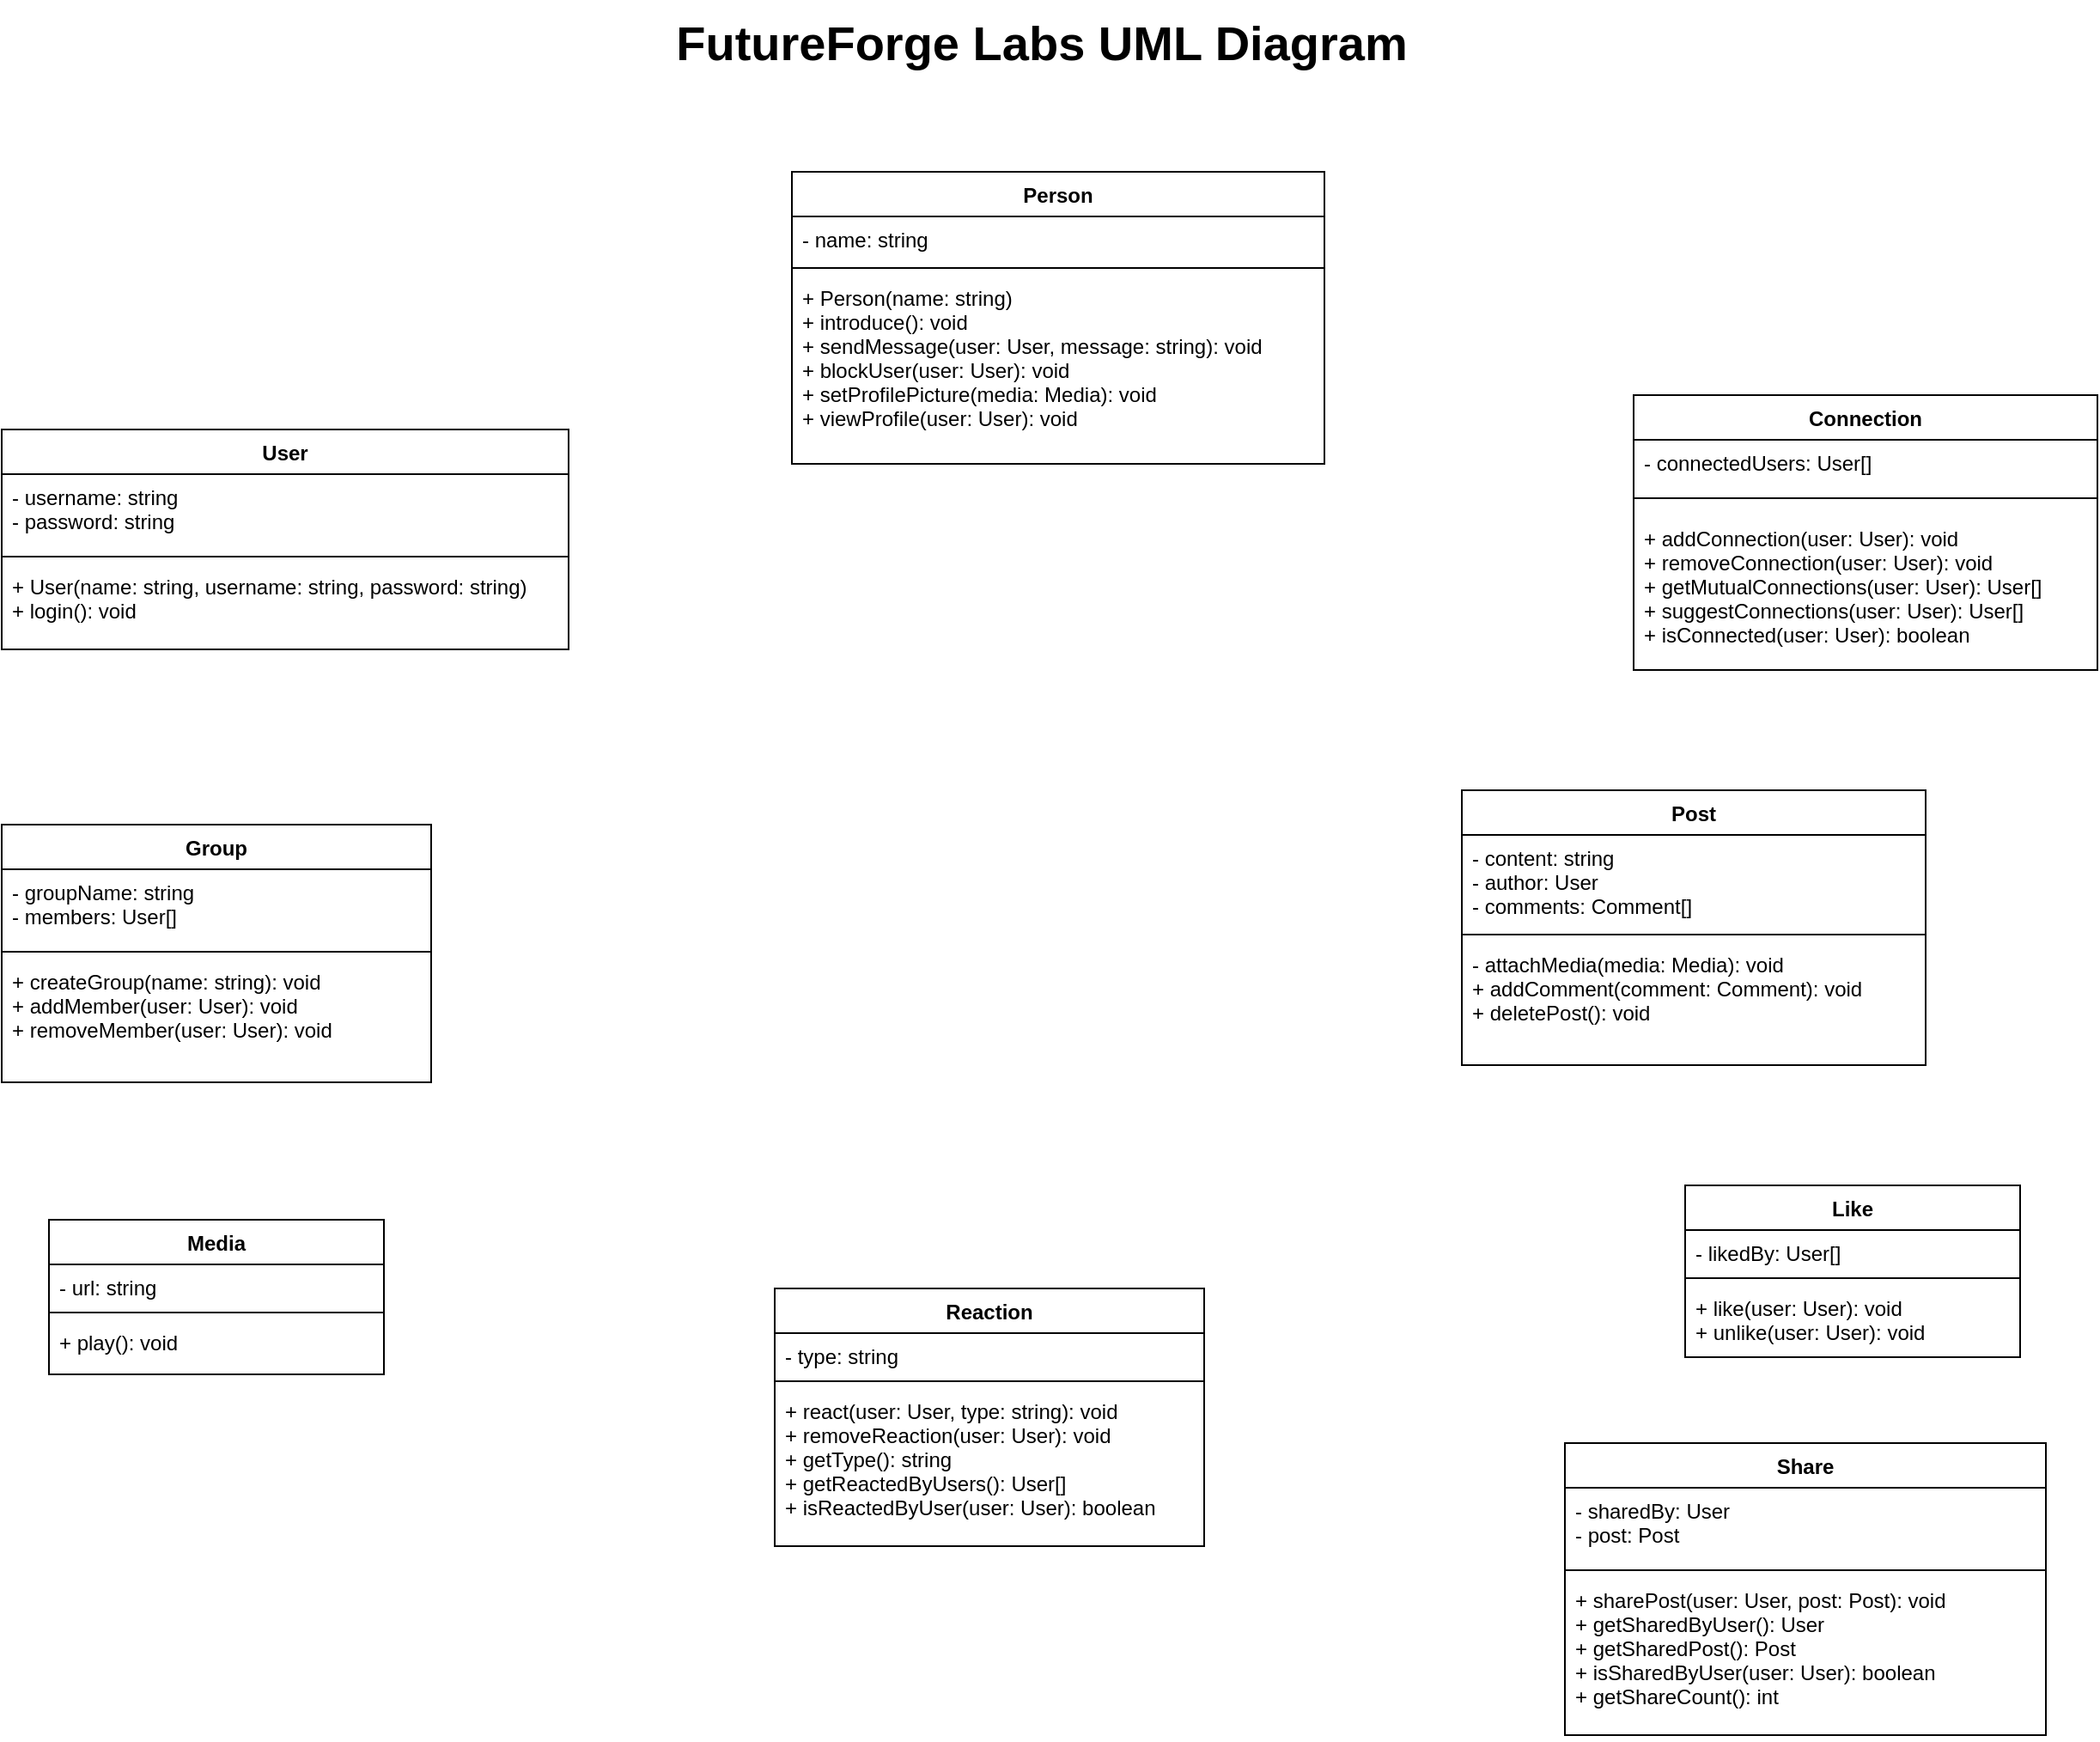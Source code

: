 <mxfile>
    <diagram id="2hImxgzDXVrk6QgNXSll" name="Page-1">
        <mxGraphModel dx="2398" dy="1207" grid="1" gridSize="10" guides="1" tooltips="1" connect="1" arrows="1" fold="1" page="1" pageScale="1" pageWidth="1500" pageHeight="1500" background="none" math="0" shadow="0">
            <root>
                <mxCell id="0"/>
                <mxCell id="1" parent="0"/>
                <mxCell id="5" value="Person" style="swimlane;fontStyle=1;align=center;verticalAlign=top;childLayout=stackLayout;horizontal=1;startSize=26;horizontalStack=0;resizeParent=1;resizeParentMax=0;resizeLast=0;collapsible=1;marginBottom=0;" parent="1" vertex="1">
                    <mxGeometry x="610" y="150" width="310" height="170" as="geometry"/>
                </mxCell>
                <mxCell id="6" value="- name: string" style="text;strokeColor=none;fillColor=none;align=left;verticalAlign=top;spacingLeft=4;spacingRight=4;overflow=hidden;rotatable=0;points=[[0,0.5],[1,0.5]];portConstraint=eastwest;" parent="5" vertex="1">
                    <mxGeometry y="26" width="310" height="26" as="geometry"/>
                </mxCell>
                <mxCell id="7" value="" style="line;strokeWidth=1;fillColor=none;align=left;verticalAlign=middle;spacingTop=-1;spacingLeft=3;spacingRight=3;rotatable=0;labelPosition=right;points=[];portConstraint=eastwest;strokeColor=inherit;" parent="5" vertex="1">
                    <mxGeometry y="52" width="310" height="8" as="geometry"/>
                </mxCell>
                <mxCell id="8" value="+ Person(name: string)                                &#10; + introduce(): void                                   &#10; + sendMessage(user: User, message: string): void      &#10; + blockUser(user: User): void                         &#10; + setProfilePicture(media: Media): void               &#10; + viewProfile(user: User): void " style="text;strokeColor=none;fillColor=none;align=left;verticalAlign=top;spacingLeft=4;spacingRight=4;overflow=hidden;rotatable=0;points=[[0,0.5],[1,0.5]];portConstraint=eastwest;" parent="5" vertex="1">
                    <mxGeometry y="60" width="310" height="110" as="geometry"/>
                </mxCell>
                <mxCell id="9" value="&lt;font size=&quot;1&quot; style=&quot;&quot;&gt;&lt;b style=&quot;font-size: 28px;&quot;&gt;FutureForge Labs UML Diagram&lt;/b&gt;&lt;/font&gt;" style="text;html=1;align=center;verticalAlign=middle;resizable=0;points=[];autosize=1;strokeColor=none;fillColor=none;" vertex="1" parent="1">
                    <mxGeometry x="530" y="50" width="450" height="50" as="geometry"/>
                </mxCell>
                <mxCell id="10" value="Connection" style="swimlane;fontStyle=1;align=center;verticalAlign=top;childLayout=stackLayout;horizontal=1;startSize=26;horizontalStack=0;resizeParent=1;resizeParentMax=0;resizeLast=0;collapsible=1;marginBottom=0;" vertex="1" parent="1">
                    <mxGeometry x="1100" y="280" width="270" height="160" as="geometry"/>
                </mxCell>
                <mxCell id="11" value="- connectedUsers: User[]" style="text;strokeColor=none;fillColor=none;align=left;verticalAlign=top;spacingLeft=4;spacingRight=4;overflow=hidden;rotatable=0;points=[[0,0.5],[1,0.5]];portConstraint=eastwest;" vertex="1" parent="10">
                    <mxGeometry y="26" width="270" height="24" as="geometry"/>
                </mxCell>
                <mxCell id="12" value="" style="line;strokeWidth=1;fillColor=none;align=left;verticalAlign=middle;spacingTop=-1;spacingLeft=3;spacingRight=3;rotatable=0;labelPosition=right;points=[];portConstraint=eastwest;strokeColor=inherit;" vertex="1" parent="10">
                    <mxGeometry y="50" width="270" height="20" as="geometry"/>
                </mxCell>
                <mxCell id="13" value="+ addConnection(user: User): void                      &#10; + removeConnection(user: User): void                   &#10; + getMutualConnections(user: User): User[]             &#10; + suggestConnections(user: User): User[]               &#10; + isConnected(user: User): boolean" style="text;strokeColor=none;fillColor=none;align=left;verticalAlign=top;spacingLeft=4;spacingRight=4;overflow=hidden;rotatable=0;points=[[0,0.5],[1,0.5]];portConstraint=eastwest;" vertex="1" parent="10">
                    <mxGeometry y="70" width="270" height="90" as="geometry"/>
                </mxCell>
                <mxCell id="14" value="Media" style="swimlane;fontStyle=1;align=center;verticalAlign=top;childLayout=stackLayout;horizontal=1;startSize=26;horizontalStack=0;resizeParent=1;resizeParentMax=0;resizeLast=0;collapsible=1;marginBottom=0;" vertex="1" parent="1">
                    <mxGeometry x="177.5" y="760" width="195" height="90" as="geometry"/>
                </mxCell>
                <mxCell id="15" value="- url: string" style="text;strokeColor=none;fillColor=none;align=left;verticalAlign=top;spacingLeft=4;spacingRight=4;overflow=hidden;rotatable=0;points=[[0,0.5],[1,0.5]];portConstraint=eastwest;" vertex="1" parent="14">
                    <mxGeometry y="26" width="195" height="24" as="geometry"/>
                </mxCell>
                <mxCell id="16" value="" style="line;strokeWidth=1;fillColor=none;align=left;verticalAlign=middle;spacingTop=-1;spacingLeft=3;spacingRight=3;rotatable=0;labelPosition=right;points=[];portConstraint=eastwest;strokeColor=inherit;" vertex="1" parent="14">
                    <mxGeometry y="50" width="195" height="8" as="geometry"/>
                </mxCell>
                <mxCell id="17" value="+ play(): void" style="text;strokeColor=none;fillColor=none;align=left;verticalAlign=top;spacingLeft=4;spacingRight=4;overflow=hidden;rotatable=0;points=[[0,0.5],[1,0.5]];portConstraint=eastwest;" vertex="1" parent="14">
                    <mxGeometry y="58" width="195" height="32" as="geometry"/>
                </mxCell>
                <mxCell id="57" value="Share" style="swimlane;fontStyle=1;align=center;verticalAlign=top;childLayout=stackLayout;horizontal=1;startSize=26;horizontalStack=0;resizeParent=1;resizeParentMax=0;resizeLast=0;collapsible=1;marginBottom=0;" vertex="1" parent="1">
                    <mxGeometry x="1060" y="890" width="280" height="170" as="geometry"/>
                </mxCell>
                <mxCell id="58" value="- sharedBy: User&#10;- post: Post" style="text;strokeColor=none;fillColor=none;align=left;verticalAlign=top;spacingLeft=4;spacingRight=4;overflow=hidden;rotatable=0;points=[[0,0.5],[1,0.5]];portConstraint=eastwest;" vertex="1" parent="57">
                    <mxGeometry y="26" width="280" height="44" as="geometry"/>
                </mxCell>
                <mxCell id="59" value="" style="line;strokeWidth=1;fillColor=none;align=left;verticalAlign=middle;spacingTop=-1;spacingLeft=3;spacingRight=3;rotatable=0;labelPosition=right;points=[];portConstraint=eastwest;strokeColor=inherit;" vertex="1" parent="57">
                    <mxGeometry y="70" width="280" height="8" as="geometry"/>
                </mxCell>
                <mxCell id="60" value="+ sharePost(user: User, post: Post): void             &#10; + getSharedByUser(): User                             &#10; + getSharedPost(): Post                               &#10; + isSharedByUser(user: User): boolean                 &#10; + getShareCount(): int" style="text;strokeColor=none;fillColor=none;align=left;verticalAlign=top;spacingLeft=4;spacingRight=4;overflow=hidden;rotatable=0;points=[[0,0.5],[1,0.5]];portConstraint=eastwest;" vertex="1" parent="57">
                    <mxGeometry y="78" width="280" height="92" as="geometry"/>
                </mxCell>
                <mxCell id="61" value="Group" style="swimlane;fontStyle=1;align=center;verticalAlign=top;childLayout=stackLayout;horizontal=1;startSize=26;horizontalStack=0;resizeParent=1;resizeParentMax=0;resizeLast=0;collapsible=1;marginBottom=0;" vertex="1" parent="1">
                    <mxGeometry x="150" y="530" width="250" height="150" as="geometry"/>
                </mxCell>
                <mxCell id="62" value="- groupName: string&#10;- members: User[]" style="text;strokeColor=none;fillColor=none;align=left;verticalAlign=top;spacingLeft=4;spacingRight=4;overflow=hidden;rotatable=0;points=[[0,0.5],[1,0.5]];portConstraint=eastwest;" vertex="1" parent="61">
                    <mxGeometry y="26" width="250" height="44" as="geometry"/>
                </mxCell>
                <mxCell id="63" value="" style="line;strokeWidth=1;fillColor=none;align=left;verticalAlign=middle;spacingTop=-1;spacingLeft=3;spacingRight=3;rotatable=0;labelPosition=right;points=[];portConstraint=eastwest;strokeColor=inherit;" vertex="1" parent="61">
                    <mxGeometry y="70" width="250" height="8" as="geometry"/>
                </mxCell>
                <mxCell id="64" value="+ createGroup(name: string): void&#10;+ addMember(user: User): void&#10;+ removeMember(user: User): void" style="text;strokeColor=none;fillColor=none;align=left;verticalAlign=top;spacingLeft=4;spacingRight=4;overflow=hidden;rotatable=0;points=[[0,0.5],[1,0.5]];portConstraint=eastwest;" vertex="1" parent="61">
                    <mxGeometry y="78" width="250" height="72" as="geometry"/>
                </mxCell>
                <mxCell id="65" value="Post" style="swimlane;fontStyle=1;align=center;verticalAlign=top;childLayout=stackLayout;horizontal=1;startSize=26;horizontalStack=0;resizeParent=1;resizeParentMax=0;resizeLast=0;collapsible=1;marginBottom=0;" vertex="1" parent="1">
                    <mxGeometry x="1000" y="510" width="270" height="160" as="geometry"/>
                </mxCell>
                <mxCell id="66" value="- content: string&#10;- author: User&#10; - comments: Comment[]" style="text;strokeColor=none;fillColor=none;align=left;verticalAlign=top;spacingLeft=4;spacingRight=4;overflow=hidden;rotatable=0;points=[[0,0.5],[1,0.5]];portConstraint=eastwest;" vertex="1" parent="65">
                    <mxGeometry y="26" width="270" height="54" as="geometry"/>
                </mxCell>
                <mxCell id="67" value="" style="line;strokeWidth=1;fillColor=none;align=left;verticalAlign=middle;spacingTop=-1;spacingLeft=3;spacingRight=3;rotatable=0;labelPosition=right;points=[];portConstraint=eastwest;strokeColor=inherit;" vertex="1" parent="65">
                    <mxGeometry y="80" width="270" height="8" as="geometry"/>
                </mxCell>
                <mxCell id="68" value="- attachMedia(media: Media): void&#10;+ addComment(comment: Comment): void&#10;+ deletePost(): void" style="text;strokeColor=none;fillColor=none;align=left;verticalAlign=top;spacingLeft=4;spacingRight=4;overflow=hidden;rotatable=0;points=[[0,0.5],[1,0.5]];portConstraint=eastwest;" vertex="1" parent="65">
                    <mxGeometry y="88" width="270" height="72" as="geometry"/>
                </mxCell>
                <mxCell id="69" value="User" style="swimlane;fontStyle=1;align=center;verticalAlign=top;childLayout=stackLayout;horizontal=1;startSize=26;horizontalStack=0;resizeParent=1;resizeParentMax=0;resizeLast=0;collapsible=1;marginBottom=0;" vertex="1" parent="1">
                    <mxGeometry x="150" y="300" width="330" height="128" as="geometry"/>
                </mxCell>
                <mxCell id="70" value="- username: string&#10;- password: string" style="text;strokeColor=none;fillColor=none;align=left;verticalAlign=top;spacingLeft=4;spacingRight=4;overflow=hidden;rotatable=0;points=[[0,0.5],[1,0.5]];portConstraint=eastwest;" vertex="1" parent="69">
                    <mxGeometry y="26" width="330" height="44" as="geometry"/>
                </mxCell>
                <mxCell id="71" value="" style="line;strokeWidth=1;fillColor=none;align=left;verticalAlign=middle;spacingTop=-1;spacingLeft=3;spacingRight=3;rotatable=0;labelPosition=right;points=[];portConstraint=eastwest;strokeColor=inherit;" vertex="1" parent="69">
                    <mxGeometry y="70" width="330" height="8" as="geometry"/>
                </mxCell>
                <mxCell id="72" value="+ User(name: string, username: string, password: string)&#10;+ login(): void" style="text;strokeColor=none;fillColor=none;align=left;verticalAlign=top;spacingLeft=4;spacingRight=4;overflow=hidden;rotatable=0;points=[[0,0.5],[1,0.5]];portConstraint=eastwest;" vertex="1" parent="69">
                    <mxGeometry y="78" width="330" height="50" as="geometry"/>
                </mxCell>
                <mxCell id="73" value="Like&#10;" style="swimlane;fontStyle=1;align=center;verticalAlign=top;childLayout=stackLayout;horizontal=1;startSize=26;horizontalStack=0;resizeParent=1;resizeParentMax=0;resizeLast=0;collapsible=1;marginBottom=0;" vertex="1" parent="1">
                    <mxGeometry x="1130" y="740" width="195" height="100" as="geometry"/>
                </mxCell>
                <mxCell id="74" value="- likedBy: User[]" style="text;strokeColor=none;fillColor=none;align=left;verticalAlign=top;spacingLeft=4;spacingRight=4;overflow=hidden;rotatable=0;points=[[0,0.5],[1,0.5]];portConstraint=eastwest;" vertex="1" parent="73">
                    <mxGeometry y="26" width="195" height="24" as="geometry"/>
                </mxCell>
                <mxCell id="75" value="" style="line;strokeWidth=1;fillColor=none;align=left;verticalAlign=middle;spacingTop=-1;spacingLeft=3;spacingRight=3;rotatable=0;labelPosition=right;points=[];portConstraint=eastwest;strokeColor=inherit;" vertex="1" parent="73">
                    <mxGeometry y="50" width="195" height="8" as="geometry"/>
                </mxCell>
                <mxCell id="76" value="+ like(user: User): void&#10;+ unlike(user: User): void" style="text;strokeColor=none;fillColor=none;align=left;verticalAlign=top;spacingLeft=4;spacingRight=4;overflow=hidden;rotatable=0;points=[[0,0.5],[1,0.5]];portConstraint=eastwest;" vertex="1" parent="73">
                    <mxGeometry y="58" width="195" height="42" as="geometry"/>
                </mxCell>
                <mxCell id="77" value="Reaction" style="swimlane;fontStyle=1;align=center;verticalAlign=top;childLayout=stackLayout;horizontal=1;startSize=26;horizontalStack=0;resizeParent=1;resizeParentMax=0;resizeLast=0;collapsible=1;marginBottom=0;" vertex="1" parent="1">
                    <mxGeometry x="600" y="800" width="250" height="150" as="geometry"/>
                </mxCell>
                <mxCell id="78" value="- type: string" style="text;strokeColor=none;fillColor=none;align=left;verticalAlign=top;spacingLeft=4;spacingRight=4;overflow=hidden;rotatable=0;points=[[0,0.5],[1,0.5]];portConstraint=eastwest;" vertex="1" parent="77">
                    <mxGeometry y="26" width="250" height="24" as="geometry"/>
                </mxCell>
                <mxCell id="79" value="" style="line;strokeWidth=1;fillColor=none;align=left;verticalAlign=middle;spacingTop=-1;spacingLeft=3;spacingRight=3;rotatable=0;labelPosition=right;points=[];portConstraint=eastwest;strokeColor=inherit;" vertex="1" parent="77">
                    <mxGeometry y="50" width="250" height="8" as="geometry"/>
                </mxCell>
                <mxCell id="80" value="+ react(user: User, type: string): void               &#10; + removeReaction(user: User): void                    &#10; + getType(): string                                   &#10; + getReactedByUsers(): User[]                         &#10; + isReactedByUser(user: User): boolean" style="text;strokeColor=none;fillColor=none;align=left;verticalAlign=top;spacingLeft=4;spacingRight=4;overflow=hidden;rotatable=0;points=[[0,0.5],[1,0.5]];portConstraint=eastwest;" vertex="1" parent="77">
                    <mxGeometry y="58" width="250" height="92" as="geometry"/>
                </mxCell>
            </root>
        </mxGraphModel>
    </diagram>
</mxfile>